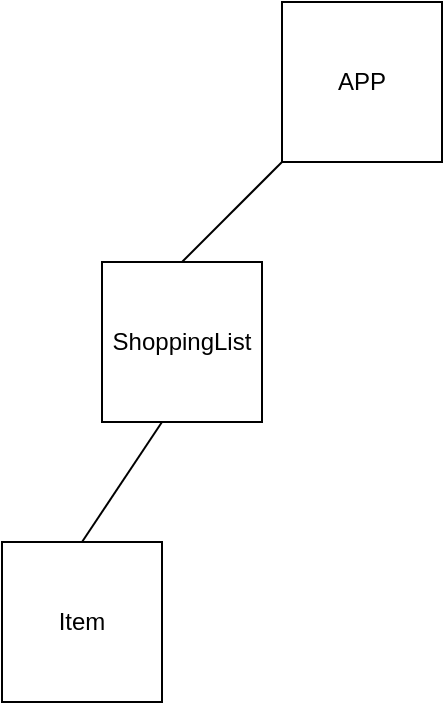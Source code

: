 <mxfile>
    <diagram id="bQLP1jdCRYOLWlrVfQIw" name="Page-1">
        <mxGraphModel dx="879" dy="705" grid="1" gridSize="10" guides="1" tooltips="1" connect="1" arrows="1" fold="1" page="1" pageScale="1" pageWidth="850" pageHeight="1100" math="0" shadow="0">
            <root>
                <mxCell id="0"/>
                <mxCell id="1" parent="0"/>
                <mxCell id="2" value="APP" style="whiteSpace=wrap;html=1;aspect=fixed;" vertex="1" parent="1">
                    <mxGeometry x="370" y="80" width="80" height="80" as="geometry"/>
                </mxCell>
                <mxCell id="3" value="Item" style="whiteSpace=wrap;html=1;aspect=fixed;" vertex="1" parent="1">
                    <mxGeometry x="230" y="350" width="80" height="80" as="geometry"/>
                </mxCell>
                <mxCell id="4" value="ShoppingList" style="whiteSpace=wrap;html=1;aspect=fixed;" vertex="1" parent="1">
                    <mxGeometry x="280" y="210" width="80" height="80" as="geometry"/>
                </mxCell>
                <mxCell id="5" value="" style="endArrow=none;html=1;" edge="1" parent="1">
                    <mxGeometry width="50" height="50" relative="1" as="geometry">
                        <mxPoint x="320" y="210" as="sourcePoint"/>
                        <mxPoint x="370" y="160" as="targetPoint"/>
                    </mxGeometry>
                </mxCell>
                <mxCell id="6" value="" style="endArrow=none;html=1;exitX=0.5;exitY=0;exitDx=0;exitDy=0;" edge="1" parent="1" source="3">
                    <mxGeometry width="50" height="50" relative="1" as="geometry">
                        <mxPoint x="260" y="340" as="sourcePoint"/>
                        <mxPoint x="310" y="290" as="targetPoint"/>
                    </mxGeometry>
                </mxCell>
            </root>
        </mxGraphModel>
    </diagram>
</mxfile>